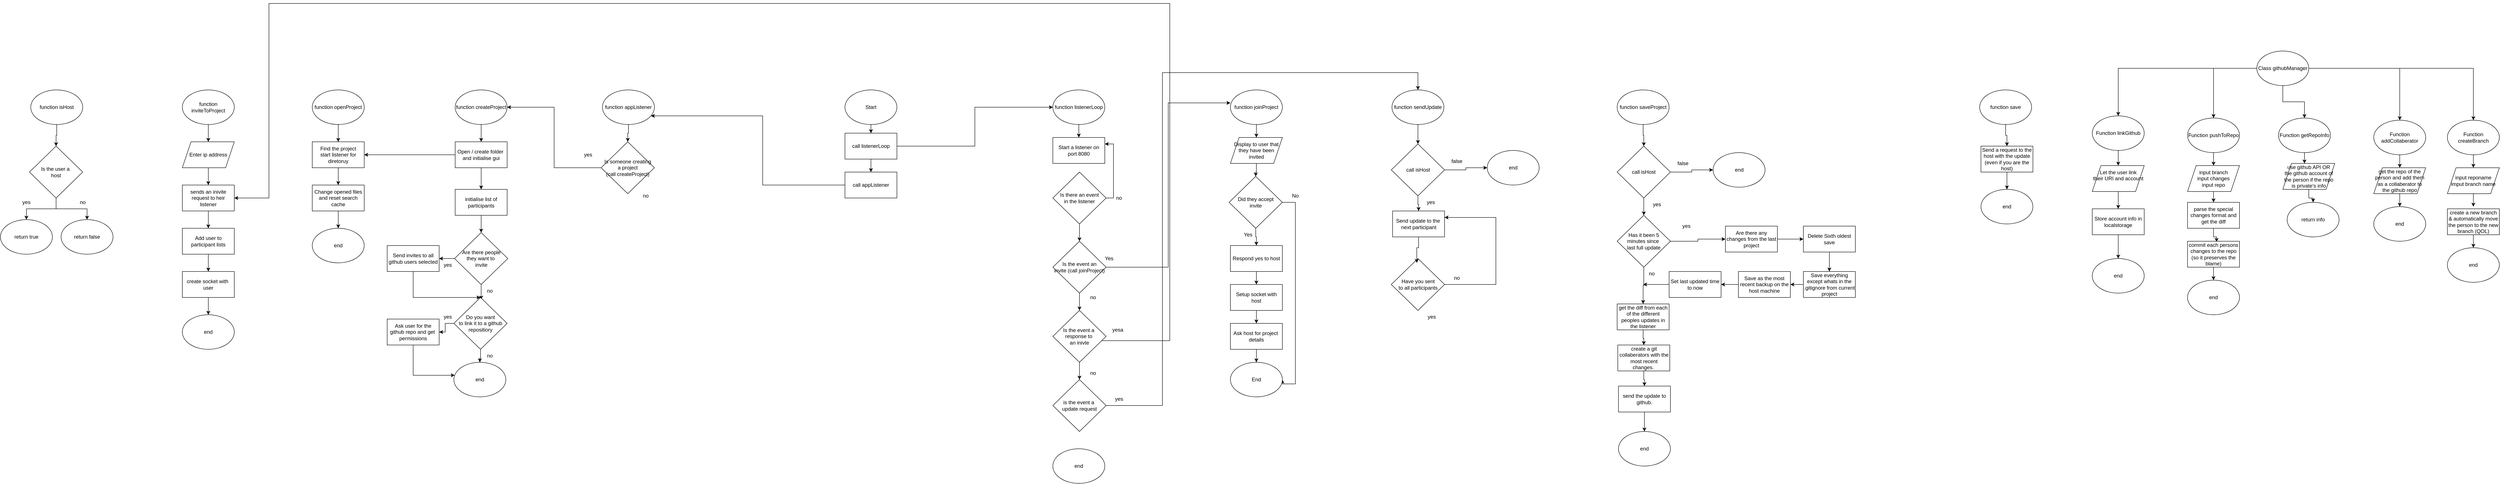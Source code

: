 <mxfile version="28.2.3">
  <diagram name="Page-1" id="KSJD4FufZ-ALn8JodtY1">
    <mxGraphModel dx="1309" dy="840" grid="1" gridSize="10" guides="1" tooltips="1" connect="1" arrows="1" fold="1" page="1" pageScale="1" pageWidth="827" pageHeight="1169" math="0" shadow="0">
      <root>
        <mxCell id="0" />
        <mxCell id="1" parent="0" />
        <mxCell id="2XPfke0ATgu1w_SW_vK2-1" style="edgeStyle=orthogonalEdgeStyle;rounded=0;orthogonalLoop=1;jettySize=auto;html=1;" edge="1" parent="1" source="2XPfke0ATgu1w_SW_vK2-2" target="2XPfke0ATgu1w_SW_vK2-5">
          <mxGeometry relative="1" as="geometry" />
        </mxCell>
        <mxCell id="2XPfke0ATgu1w_SW_vK2-2" value="Start" style="ellipse;whiteSpace=wrap;html=1;" vertex="1" parent="1">
          <mxGeometry x="1990" y="240" width="120" height="80" as="geometry" />
        </mxCell>
        <mxCell id="2XPfke0ATgu1w_SW_vK2-3" style="edgeStyle=orthogonalEdgeStyle;rounded=0;orthogonalLoop=1;jettySize=auto;html=1;entryX=0;entryY=0.5;entryDx=0;entryDy=0;" edge="1" parent="1" source="2XPfke0ATgu1w_SW_vK2-5" target="2XPfke0ATgu1w_SW_vK2-7">
          <mxGeometry relative="1" as="geometry" />
        </mxCell>
        <mxCell id="2XPfke0ATgu1w_SW_vK2-4" style="edgeStyle=orthogonalEdgeStyle;rounded=0;orthogonalLoop=1;jettySize=auto;html=1;" edge="1" parent="1" source="2XPfke0ATgu1w_SW_vK2-5" target="2XPfke0ATgu1w_SW_vK2-36">
          <mxGeometry relative="1" as="geometry" />
        </mxCell>
        <mxCell id="2XPfke0ATgu1w_SW_vK2-5" value="call listenerLoop" style="rounded=0;whiteSpace=wrap;html=1;" vertex="1" parent="1">
          <mxGeometry x="1990" y="340" width="120" height="60" as="geometry" />
        </mxCell>
        <mxCell id="2XPfke0ATgu1w_SW_vK2-6" style="edgeStyle=orthogonalEdgeStyle;rounded=0;orthogonalLoop=1;jettySize=auto;html=1;" edge="1" parent="1" source="2XPfke0ATgu1w_SW_vK2-7" target="2XPfke0ATgu1w_SW_vK2-8">
          <mxGeometry relative="1" as="geometry" />
        </mxCell>
        <mxCell id="2XPfke0ATgu1w_SW_vK2-7" value="function listenerLoop" style="ellipse;whiteSpace=wrap;html=1;" vertex="1" parent="1">
          <mxGeometry x="2470" y="240" width="120" height="80" as="geometry" />
        </mxCell>
        <mxCell id="2XPfke0ATgu1w_SW_vK2-8" value="Start a listener on port 8080" style="rounded=0;whiteSpace=wrap;html=1;" vertex="1" parent="1">
          <mxGeometry x="2470" y="350" width="120" height="60" as="geometry" />
        </mxCell>
        <mxCell id="2XPfke0ATgu1w_SW_vK2-9" style="edgeStyle=orthogonalEdgeStyle;rounded=0;orthogonalLoop=1;jettySize=auto;html=1;entryX=1;entryY=0.25;entryDx=0;entryDy=0;" edge="1" parent="1" source="2XPfke0ATgu1w_SW_vK2-11" target="2XPfke0ATgu1w_SW_vK2-8">
          <mxGeometry relative="1" as="geometry">
            <Array as="points">
              <mxPoint x="2610" y="490" />
              <mxPoint x="2610" y="365" />
            </Array>
          </mxGeometry>
        </mxCell>
        <mxCell id="2XPfke0ATgu1w_SW_vK2-10" style="edgeStyle=orthogonalEdgeStyle;rounded=0;orthogonalLoop=1;jettySize=auto;html=1;entryX=0.5;entryY=0;entryDx=0;entryDy=0;" edge="1" parent="1" source="2XPfke0ATgu1w_SW_vK2-11" target="2XPfke0ATgu1w_SW_vK2-14">
          <mxGeometry relative="1" as="geometry" />
        </mxCell>
        <mxCell id="2XPfke0ATgu1w_SW_vK2-11" value="Is there an event&lt;div&gt;in the listener&lt;/div&gt;" style="rhombus;whiteSpace=wrap;html=1;" vertex="1" parent="1">
          <mxGeometry x="2470" y="430" width="123" height="120" as="geometry" />
        </mxCell>
        <mxCell id="2XPfke0ATgu1w_SW_vK2-12" value="no" style="text;html=1;align=center;verticalAlign=middle;whiteSpace=wrap;rounded=0;" vertex="1" parent="1">
          <mxGeometry x="2593" y="475" width="60" height="30" as="geometry" />
        </mxCell>
        <mxCell id="2XPfke0ATgu1w_SW_vK2-13" style="edgeStyle=orthogonalEdgeStyle;rounded=0;orthogonalLoop=1;jettySize=auto;html=1;" edge="1" parent="1" source="2XPfke0ATgu1w_SW_vK2-14" target="2XPfke0ATgu1w_SW_vK2-67">
          <mxGeometry relative="1" as="geometry" />
        </mxCell>
        <mxCell id="2XPfke0ATgu1w_SW_vK2-14" value="Is the event an&lt;div&gt;invite (call joinProject)&lt;/div&gt;" style="rhombus;whiteSpace=wrap;html=1;" vertex="1" parent="1">
          <mxGeometry x="2470" y="590" width="123" height="120" as="geometry" />
        </mxCell>
        <mxCell id="2XPfke0ATgu1w_SW_vK2-15" style="edgeStyle=orthogonalEdgeStyle;rounded=0;orthogonalLoop=1;jettySize=auto;html=1;" edge="1" parent="1" source="2XPfke0ATgu1w_SW_vK2-16" target="2XPfke0ATgu1w_SW_vK2-19">
          <mxGeometry relative="1" as="geometry" />
        </mxCell>
        <mxCell id="2XPfke0ATgu1w_SW_vK2-16" value="function joinProject" style="ellipse;whiteSpace=wrap;html=1;" vertex="1" parent="1">
          <mxGeometry x="2880" y="240" width="120" height="80" as="geometry" />
        </mxCell>
        <mxCell id="2XPfke0ATgu1w_SW_vK2-17" style="edgeStyle=orthogonalEdgeStyle;rounded=0;orthogonalLoop=1;jettySize=auto;html=1;entryX=0;entryY=0.375;entryDx=0;entryDy=0;entryPerimeter=0;" edge="1" parent="1" source="2XPfke0ATgu1w_SW_vK2-14" target="2XPfke0ATgu1w_SW_vK2-16">
          <mxGeometry relative="1" as="geometry" />
        </mxCell>
        <mxCell id="2XPfke0ATgu1w_SW_vK2-18" style="edgeStyle=orthogonalEdgeStyle;rounded=0;orthogonalLoop=1;jettySize=auto;html=1;" edge="1" parent="1" source="2XPfke0ATgu1w_SW_vK2-19" target="2XPfke0ATgu1w_SW_vK2-22">
          <mxGeometry relative="1" as="geometry" />
        </mxCell>
        <mxCell id="2XPfke0ATgu1w_SW_vK2-19" value="Display to user that&lt;div&gt;they have been&lt;/div&gt;&lt;div&gt;invited&lt;/div&gt;" style="shape=parallelogram;perimeter=parallelogramPerimeter;whiteSpace=wrap;html=1;fixedSize=1;" vertex="1" parent="1">
          <mxGeometry x="2880" y="350" width="120" height="60" as="geometry" />
        </mxCell>
        <mxCell id="2XPfke0ATgu1w_SW_vK2-20" style="edgeStyle=orthogonalEdgeStyle;rounded=0;orthogonalLoop=1;jettySize=auto;html=1;entryX=1;entryY=0.5;entryDx=0;entryDy=0;" edge="1" parent="1" source="2XPfke0ATgu1w_SW_vK2-22" target="2XPfke0ATgu1w_SW_vK2-23">
          <mxGeometry relative="1" as="geometry">
            <Array as="points">
              <mxPoint x="3030" y="500" />
              <mxPoint x="3030" y="920" />
              <mxPoint x="3000" y="920" />
            </Array>
          </mxGeometry>
        </mxCell>
        <mxCell id="2XPfke0ATgu1w_SW_vK2-21" style="edgeStyle=orthogonalEdgeStyle;rounded=0;orthogonalLoop=1;jettySize=auto;html=1;entryX=0.5;entryY=0;entryDx=0;entryDy=0;" edge="1" parent="1" source="2XPfke0ATgu1w_SW_vK2-22" target="2XPfke0ATgu1w_SW_vK2-26">
          <mxGeometry relative="1" as="geometry" />
        </mxCell>
        <mxCell id="2XPfke0ATgu1w_SW_vK2-22" value="Did they accept&lt;div&gt;invite&lt;/div&gt;" style="rhombus;whiteSpace=wrap;html=1;" vertex="1" parent="1">
          <mxGeometry x="2877" y="440" width="123" height="120" as="geometry" />
        </mxCell>
        <mxCell id="2XPfke0ATgu1w_SW_vK2-23" value="End" style="ellipse;whiteSpace=wrap;html=1;" vertex="1" parent="1">
          <mxGeometry x="2880" y="870" width="120" height="80" as="geometry" />
        </mxCell>
        <mxCell id="2XPfke0ATgu1w_SW_vK2-24" value="No" style="text;html=1;align=center;verticalAlign=middle;whiteSpace=wrap;rounded=0;" vertex="1" parent="1">
          <mxGeometry x="3000" y="470" width="60" height="30" as="geometry" />
        </mxCell>
        <mxCell id="2XPfke0ATgu1w_SW_vK2-25" style="edgeStyle=orthogonalEdgeStyle;rounded=0;orthogonalLoop=1;jettySize=auto;html=1;" edge="1" parent="1" source="2XPfke0ATgu1w_SW_vK2-26" target="2XPfke0ATgu1w_SW_vK2-28">
          <mxGeometry relative="1" as="geometry" />
        </mxCell>
        <mxCell id="2XPfke0ATgu1w_SW_vK2-26" value="Respond yes to host" style="rounded=0;whiteSpace=wrap;html=1;" vertex="1" parent="1">
          <mxGeometry x="2880" y="600" width="120" height="60" as="geometry" />
        </mxCell>
        <mxCell id="2XPfke0ATgu1w_SW_vK2-27" style="edgeStyle=orthogonalEdgeStyle;rounded=0;orthogonalLoop=1;jettySize=auto;html=1;entryX=0.5;entryY=0;entryDx=0;entryDy=0;" edge="1" parent="1" source="2XPfke0ATgu1w_SW_vK2-28" target="2XPfke0ATgu1w_SW_vK2-30">
          <mxGeometry relative="1" as="geometry" />
        </mxCell>
        <mxCell id="2XPfke0ATgu1w_SW_vK2-28" value="Setup socket with&lt;div&gt;host&lt;/div&gt;" style="rounded=0;whiteSpace=wrap;html=1;" vertex="1" parent="1">
          <mxGeometry x="2880" y="690" width="120" height="60" as="geometry" />
        </mxCell>
        <mxCell id="2XPfke0ATgu1w_SW_vK2-29" style="edgeStyle=orthogonalEdgeStyle;rounded=0;orthogonalLoop=1;jettySize=auto;html=1;entryX=0.5;entryY=0;entryDx=0;entryDy=0;" edge="1" parent="1" source="2XPfke0ATgu1w_SW_vK2-30" target="2XPfke0ATgu1w_SW_vK2-23">
          <mxGeometry relative="1" as="geometry" />
        </mxCell>
        <mxCell id="2XPfke0ATgu1w_SW_vK2-30" value="Ask host for project&amp;nbsp;&lt;div&gt;details&lt;/div&gt;" style="rounded=0;whiteSpace=wrap;html=1;" vertex="1" parent="1">
          <mxGeometry x="2880" y="780" width="120" height="60" as="geometry" />
        </mxCell>
        <mxCell id="2XPfke0ATgu1w_SW_vK2-31" value="Yes" style="text;html=1;align=center;verticalAlign=middle;whiteSpace=wrap;rounded=0;" vertex="1" parent="1">
          <mxGeometry x="2891" y="560" width="60" height="30" as="geometry" />
        </mxCell>
        <mxCell id="2XPfke0ATgu1w_SW_vK2-32" value="Yes" style="text;html=1;align=center;verticalAlign=middle;whiteSpace=wrap;rounded=0;" vertex="1" parent="1">
          <mxGeometry x="2570" y="615" width="60" height="30" as="geometry" />
        </mxCell>
        <mxCell id="2XPfke0ATgu1w_SW_vK2-33" value="end" style="ellipse;whiteSpace=wrap;html=1;" vertex="1" parent="1">
          <mxGeometry x="2470" y="1070" width="120" height="80" as="geometry" />
        </mxCell>
        <mxCell id="2XPfke0ATgu1w_SW_vK2-34" value="no" style="text;html=1;align=center;verticalAlign=middle;whiteSpace=wrap;rounded=0;" vertex="1" parent="1">
          <mxGeometry x="2533" y="705" width="60" height="30" as="geometry" />
        </mxCell>
        <mxCell id="2XPfke0ATgu1w_SW_vK2-35" style="edgeStyle=orthogonalEdgeStyle;rounded=0;orthogonalLoop=1;jettySize=auto;html=1;" edge="1" parent="1" source="2XPfke0ATgu1w_SW_vK2-36" target="2XPfke0ATgu1w_SW_vK2-38">
          <mxGeometry relative="1" as="geometry">
            <Array as="points">
              <mxPoint x="1800" y="460" />
              <mxPoint x="1800" y="300" />
            </Array>
          </mxGeometry>
        </mxCell>
        <mxCell id="2XPfke0ATgu1w_SW_vK2-36" value="call appListener" style="rounded=0;whiteSpace=wrap;html=1;" vertex="1" parent="1">
          <mxGeometry x="1990" y="430" width="120" height="60" as="geometry" />
        </mxCell>
        <mxCell id="2XPfke0ATgu1w_SW_vK2-37" style="edgeStyle=orthogonalEdgeStyle;rounded=0;orthogonalLoop=1;jettySize=auto;html=1;" edge="1" parent="1" source="2XPfke0ATgu1w_SW_vK2-38" target="2XPfke0ATgu1w_SW_vK2-40">
          <mxGeometry relative="1" as="geometry" />
        </mxCell>
        <mxCell id="2XPfke0ATgu1w_SW_vK2-38" value="function appListener" style="ellipse;whiteSpace=wrap;html=1;" vertex="1" parent="1">
          <mxGeometry x="1430" y="240" width="120" height="80" as="geometry" />
        </mxCell>
        <mxCell id="2XPfke0ATgu1w_SW_vK2-39" style="edgeStyle=orthogonalEdgeStyle;rounded=0;orthogonalLoop=1;jettySize=auto;html=1;entryX=1;entryY=0.5;entryDx=0;entryDy=0;" edge="1" parent="1" source="2XPfke0ATgu1w_SW_vK2-40" target="2XPfke0ATgu1w_SW_vK2-42">
          <mxGeometry relative="1" as="geometry" />
        </mxCell>
        <mxCell id="2XPfke0ATgu1w_SW_vK2-40" value="Is someone creating&lt;div&gt;a project&lt;/div&gt;&lt;div&gt;(call createProject)&lt;/div&gt;" style="rhombus;whiteSpace=wrap;html=1;" vertex="1" parent="1">
          <mxGeometry x="1427" y="360" width="123" height="120" as="geometry" />
        </mxCell>
        <mxCell id="2XPfke0ATgu1w_SW_vK2-41" style="edgeStyle=orthogonalEdgeStyle;rounded=0;orthogonalLoop=1;jettySize=auto;html=1;entryX=0.5;entryY=0;entryDx=0;entryDy=0;" edge="1" parent="1" source="2XPfke0ATgu1w_SW_vK2-42" target="2XPfke0ATgu1w_SW_vK2-45">
          <mxGeometry relative="1" as="geometry" />
        </mxCell>
        <mxCell id="2XPfke0ATgu1w_SW_vK2-42" value="function createProject" style="ellipse;whiteSpace=wrap;html=1;" vertex="1" parent="1">
          <mxGeometry x="1090" y="240" width="120" height="80" as="geometry" />
        </mxCell>
        <mxCell id="2XPfke0ATgu1w_SW_vK2-43" style="edgeStyle=orthogonalEdgeStyle;rounded=0;orthogonalLoop=1;jettySize=auto;html=1;" edge="1" parent="1" source="2XPfke0ATgu1w_SW_vK2-45" target="2XPfke0ATgu1w_SW_vK2-51">
          <mxGeometry relative="1" as="geometry" />
        </mxCell>
        <mxCell id="2XPfke0ATgu1w_SW_vK2-44" style="edgeStyle=orthogonalEdgeStyle;rounded=0;orthogonalLoop=1;jettySize=auto;html=1;entryX=0.5;entryY=0;entryDx=0;entryDy=0;" edge="1" parent="1" source="2XPfke0ATgu1w_SW_vK2-45" target="2XPfke0ATgu1w_SW_vK2-47">
          <mxGeometry relative="1" as="geometry" />
        </mxCell>
        <mxCell id="2XPfke0ATgu1w_SW_vK2-45" value="Open / create folder&amp;nbsp;&lt;div&gt;and initialise gui&lt;/div&gt;" style="rounded=0;whiteSpace=wrap;html=1;" vertex="1" parent="1">
          <mxGeometry x="1090" y="360" width="120" height="60" as="geometry" />
        </mxCell>
        <mxCell id="2XPfke0ATgu1w_SW_vK2-46" style="edgeStyle=orthogonalEdgeStyle;rounded=0;orthogonalLoop=1;jettySize=auto;html=1;entryX=0.5;entryY=0;entryDx=0;entryDy=0;" edge="1" parent="1" source="2XPfke0ATgu1w_SW_vK2-47" target="2XPfke0ATgu1w_SW_vK2-57">
          <mxGeometry relative="1" as="geometry" />
        </mxCell>
        <mxCell id="2XPfke0ATgu1w_SW_vK2-47" value="initialise list of&lt;div&gt;participants&lt;/div&gt;" style="rounded=0;whiteSpace=wrap;html=1;" vertex="1" parent="1">
          <mxGeometry x="1090" y="470" width="120" height="60" as="geometry" />
        </mxCell>
        <mxCell id="2XPfke0ATgu1w_SW_vK2-48" style="edgeStyle=orthogonalEdgeStyle;rounded=0;orthogonalLoop=1;jettySize=auto;html=1;entryX=0.5;entryY=0;entryDx=0;entryDy=0;" edge="1" parent="1" source="2XPfke0ATgu1w_SW_vK2-49" target="2XPfke0ATgu1w_SW_vK2-51">
          <mxGeometry relative="1" as="geometry" />
        </mxCell>
        <mxCell id="2XPfke0ATgu1w_SW_vK2-49" value="function openProject" style="ellipse;whiteSpace=wrap;html=1;" vertex="1" parent="1">
          <mxGeometry x="760" y="240" width="120" height="80" as="geometry" />
        </mxCell>
        <mxCell id="2XPfke0ATgu1w_SW_vK2-50" style="edgeStyle=orthogonalEdgeStyle;rounded=0;orthogonalLoop=1;jettySize=auto;html=1;entryX=0.5;entryY=0;entryDx=0;entryDy=0;" edge="1" parent="1" source="2XPfke0ATgu1w_SW_vK2-51" target="2XPfke0ATgu1w_SW_vK2-53">
          <mxGeometry relative="1" as="geometry" />
        </mxCell>
        <mxCell id="2XPfke0ATgu1w_SW_vK2-51" value="Find the project&lt;div&gt;start listener for diretoruy&lt;/div&gt;" style="rounded=0;whiteSpace=wrap;html=1;" vertex="1" parent="1">
          <mxGeometry x="760" y="360" width="120" height="60" as="geometry" />
        </mxCell>
        <mxCell id="2XPfke0ATgu1w_SW_vK2-52" style="edgeStyle=orthogonalEdgeStyle;rounded=0;orthogonalLoop=1;jettySize=auto;html=1;entryX=0.5;entryY=0;entryDx=0;entryDy=0;" edge="1" parent="1" source="2XPfke0ATgu1w_SW_vK2-53" target="2XPfke0ATgu1w_SW_vK2-54">
          <mxGeometry relative="1" as="geometry" />
        </mxCell>
        <mxCell id="2XPfke0ATgu1w_SW_vK2-53" value="Change opened files and reset search cache" style="rounded=0;whiteSpace=wrap;html=1;" vertex="1" parent="1">
          <mxGeometry x="760" y="460" width="120" height="60" as="geometry" />
        </mxCell>
        <mxCell id="2XPfke0ATgu1w_SW_vK2-54" value="end" style="ellipse;whiteSpace=wrap;html=1;" vertex="1" parent="1">
          <mxGeometry x="760" y="560" width="120" height="80" as="geometry" />
        </mxCell>
        <mxCell id="2XPfke0ATgu1w_SW_vK2-55" style="edgeStyle=orthogonalEdgeStyle;rounded=0;orthogonalLoop=1;jettySize=auto;html=1;" edge="1" parent="1" source="2XPfke0ATgu1w_SW_vK2-57">
          <mxGeometry relative="1" as="geometry">
            <mxPoint x="1150" y="725" as="targetPoint" />
          </mxGeometry>
        </mxCell>
        <mxCell id="2XPfke0ATgu1w_SW_vK2-56" style="edgeStyle=orthogonalEdgeStyle;rounded=0;orthogonalLoop=1;jettySize=auto;html=1;" edge="1" parent="1" source="2XPfke0ATgu1w_SW_vK2-57" target="2XPfke0ATgu1w_SW_vK2-139">
          <mxGeometry relative="1" as="geometry" />
        </mxCell>
        <mxCell id="2XPfke0ATgu1w_SW_vK2-57" value="Are there people&lt;div&gt;they want to&amp;nbsp;&lt;/div&gt;&lt;div&gt;invite&lt;/div&gt;" style="rhombus;whiteSpace=wrap;html=1;" vertex="1" parent="1">
          <mxGeometry x="1088.5" y="570" width="123" height="120" as="geometry" />
        </mxCell>
        <mxCell id="2XPfke0ATgu1w_SW_vK2-58" value="no" style="text;html=1;align=center;verticalAlign=middle;whiteSpace=wrap;rounded=0;" vertex="1" parent="1">
          <mxGeometry x="1140" y="690" width="60" height="30" as="geometry" />
        </mxCell>
        <mxCell id="2XPfke0ATgu1w_SW_vK2-59" style="edgeStyle=orthogonalEdgeStyle;rounded=0;orthogonalLoop=1;jettySize=auto;html=1;" edge="1" parent="1" source="2XPfke0ATgu1w_SW_vK2-60" target="2XPfke0ATgu1w_SW_vK2-62">
          <mxGeometry relative="1" as="geometry" />
        </mxCell>
        <mxCell id="2XPfke0ATgu1w_SW_vK2-60" value="function inviteToProject" style="ellipse;whiteSpace=wrap;html=1;" vertex="1" parent="1">
          <mxGeometry x="460" y="240" width="120" height="80" as="geometry" />
        </mxCell>
        <mxCell id="2XPfke0ATgu1w_SW_vK2-61" style="edgeStyle=orthogonalEdgeStyle;rounded=0;orthogonalLoop=1;jettySize=auto;html=1;entryX=0.5;entryY=0;entryDx=0;entryDy=0;" edge="1" parent="1" source="2XPfke0ATgu1w_SW_vK2-62" target="2XPfke0ATgu1w_SW_vK2-64">
          <mxGeometry relative="1" as="geometry" />
        </mxCell>
        <mxCell id="2XPfke0ATgu1w_SW_vK2-62" value="Enter ip address" style="shape=parallelogram;perimeter=parallelogramPerimeter;whiteSpace=wrap;html=1;fixedSize=1;" vertex="1" parent="1">
          <mxGeometry x="460" y="360" width="120" height="60" as="geometry" />
        </mxCell>
        <mxCell id="2XPfke0ATgu1w_SW_vK2-63" style="edgeStyle=orthogonalEdgeStyle;rounded=0;orthogonalLoop=1;jettySize=auto;html=1;entryX=0.5;entryY=0;entryDx=0;entryDy=0;" edge="1" parent="1" source="2XPfke0ATgu1w_SW_vK2-64" target="2XPfke0ATgu1w_SW_vK2-71">
          <mxGeometry relative="1" as="geometry" />
        </mxCell>
        <mxCell id="2XPfke0ATgu1w_SW_vK2-64" value="sends an inivite request to heir listener" style="rounded=0;whiteSpace=wrap;html=1;" vertex="1" parent="1">
          <mxGeometry x="460" y="460" width="120" height="60" as="geometry" />
        </mxCell>
        <mxCell id="2XPfke0ATgu1w_SW_vK2-65" style="edgeStyle=orthogonalEdgeStyle;rounded=0;orthogonalLoop=1;jettySize=auto;html=1;entryX=1;entryY=0.5;entryDx=0;entryDy=0;" edge="1" parent="1" source="2XPfke0ATgu1w_SW_vK2-67" target="2XPfke0ATgu1w_SW_vK2-64">
          <mxGeometry relative="1" as="geometry">
            <Array as="points">
              <mxPoint x="2740" y="820" />
              <mxPoint x="2740" y="40" />
              <mxPoint x="660" y="40" />
              <mxPoint x="660" y="490" />
            </Array>
          </mxGeometry>
        </mxCell>
        <mxCell id="2XPfke0ATgu1w_SW_vK2-66" style="edgeStyle=orthogonalEdgeStyle;rounded=0;orthogonalLoop=1;jettySize=auto;html=1;" edge="1" parent="1" source="2XPfke0ATgu1w_SW_vK2-67">
          <mxGeometry relative="1" as="geometry">
            <mxPoint x="2531.5" y="910" as="targetPoint" />
          </mxGeometry>
        </mxCell>
        <mxCell id="2XPfke0ATgu1w_SW_vK2-67" value="Is the event a&amp;nbsp;&lt;div&gt;response to&amp;nbsp;&lt;/div&gt;&lt;div&gt;an inivte&lt;/div&gt;" style="rhombus;whiteSpace=wrap;html=1;" vertex="1" parent="1">
          <mxGeometry x="2470" y="750" width="123" height="120" as="geometry" />
        </mxCell>
        <mxCell id="2XPfke0ATgu1w_SW_vK2-68" value="yesa" style="text;html=1;align=center;verticalAlign=middle;whiteSpace=wrap;rounded=0;" vertex="1" parent="1">
          <mxGeometry x="2590" y="780" width="60" height="30" as="geometry" />
        </mxCell>
        <mxCell id="2XPfke0ATgu1w_SW_vK2-69" value="no" style="text;html=1;align=center;verticalAlign=middle;whiteSpace=wrap;rounded=0;" vertex="1" parent="1">
          <mxGeometry x="2533" y="880" width="60" height="30" as="geometry" />
        </mxCell>
        <mxCell id="2XPfke0ATgu1w_SW_vK2-70" style="edgeStyle=orthogonalEdgeStyle;rounded=0;orthogonalLoop=1;jettySize=auto;html=1;" edge="1" parent="1" source="2XPfke0ATgu1w_SW_vK2-71" target="2XPfke0ATgu1w_SW_vK2-73">
          <mxGeometry relative="1" as="geometry" />
        </mxCell>
        <mxCell id="2XPfke0ATgu1w_SW_vK2-71" value="Add user to participant lists" style="rounded=0;whiteSpace=wrap;html=1;" vertex="1" parent="1">
          <mxGeometry x="460" y="560" width="120" height="60" as="geometry" />
        </mxCell>
        <mxCell id="2XPfke0ATgu1w_SW_vK2-72" style="edgeStyle=orthogonalEdgeStyle;rounded=0;orthogonalLoop=1;jettySize=auto;html=1;entryX=0.5;entryY=0;entryDx=0;entryDy=0;" edge="1" parent="1" source="2XPfke0ATgu1w_SW_vK2-73" target="2XPfke0ATgu1w_SW_vK2-74">
          <mxGeometry relative="1" as="geometry" />
        </mxCell>
        <mxCell id="2XPfke0ATgu1w_SW_vK2-73" value="create socket with&amp;nbsp;&lt;div&gt;user&lt;/div&gt;" style="rounded=0;whiteSpace=wrap;html=1;" vertex="1" parent="1">
          <mxGeometry x="460" y="660" width="120" height="60" as="geometry" />
        </mxCell>
        <mxCell id="2XPfke0ATgu1w_SW_vK2-74" value="end" style="ellipse;whiteSpace=wrap;html=1;" vertex="1" parent="1">
          <mxGeometry x="460" y="760" width="120" height="80" as="geometry" />
        </mxCell>
        <mxCell id="2XPfke0ATgu1w_SW_vK2-75" value="yes" style="text;html=1;align=center;verticalAlign=middle;whiteSpace=wrap;rounded=0;" vertex="1" parent="1">
          <mxGeometry x="1367" y="375" width="60" height="30" as="geometry" />
        </mxCell>
        <mxCell id="2XPfke0ATgu1w_SW_vK2-76" value="no" style="text;html=1;align=center;verticalAlign=middle;whiteSpace=wrap;rounded=0;" vertex="1" parent="1">
          <mxGeometry x="1500" y="470" width="60" height="30" as="geometry" />
        </mxCell>
        <mxCell id="2XPfke0ATgu1w_SW_vK2-77" style="edgeStyle=orthogonalEdgeStyle;rounded=0;orthogonalLoop=1;jettySize=auto;html=1;entryX=0.5;entryY=0;entryDx=0;entryDy=0;" edge="1" parent="1" source="2XPfke0ATgu1w_SW_vK2-78" target="2XPfke0ATgu1w_SW_vK2-81">
          <mxGeometry relative="1" as="geometry" />
        </mxCell>
        <mxCell id="2XPfke0ATgu1w_SW_vK2-78" value="function isHost" style="ellipse;whiteSpace=wrap;html=1;" vertex="1" parent="1">
          <mxGeometry x="110" y="240" width="120" height="80" as="geometry" />
        </mxCell>
        <mxCell id="2XPfke0ATgu1w_SW_vK2-79" style="edgeStyle=orthogonalEdgeStyle;rounded=0;orthogonalLoop=1;jettySize=auto;html=1;" edge="1" parent="1" source="2XPfke0ATgu1w_SW_vK2-81" target="2XPfke0ATgu1w_SW_vK2-82">
          <mxGeometry relative="1" as="geometry" />
        </mxCell>
        <mxCell id="2XPfke0ATgu1w_SW_vK2-80" style="edgeStyle=orthogonalEdgeStyle;rounded=0;orthogonalLoop=1;jettySize=auto;html=1;" edge="1" parent="1" source="2XPfke0ATgu1w_SW_vK2-81" target="2XPfke0ATgu1w_SW_vK2-83">
          <mxGeometry relative="1" as="geometry" />
        </mxCell>
        <mxCell id="2XPfke0ATgu1w_SW_vK2-81" value="Is the user a&amp;nbsp;&lt;div&gt;host&lt;/div&gt;" style="rhombus;whiteSpace=wrap;html=1;" vertex="1" parent="1">
          <mxGeometry x="107" y="370" width="123" height="120" as="geometry" />
        </mxCell>
        <mxCell id="2XPfke0ATgu1w_SW_vK2-82" value="return true" style="ellipse;whiteSpace=wrap;html=1;" vertex="1" parent="1">
          <mxGeometry x="40" y="540" width="120" height="80" as="geometry" />
        </mxCell>
        <mxCell id="2XPfke0ATgu1w_SW_vK2-83" value="return false" style="ellipse;whiteSpace=wrap;html=1;" vertex="1" parent="1">
          <mxGeometry x="180" y="540" width="120" height="80" as="geometry" />
        </mxCell>
        <mxCell id="2XPfke0ATgu1w_SW_vK2-84" value="yes" style="text;html=1;align=center;verticalAlign=middle;whiteSpace=wrap;rounded=0;" vertex="1" parent="1">
          <mxGeometry x="70" y="485" width="60" height="30" as="geometry" />
        </mxCell>
        <mxCell id="2XPfke0ATgu1w_SW_vK2-85" value="no" style="text;html=1;align=center;verticalAlign=middle;whiteSpace=wrap;rounded=0;" vertex="1" parent="1">
          <mxGeometry x="200" y="485" width="60" height="30" as="geometry" />
        </mxCell>
        <mxCell id="2XPfke0ATgu1w_SW_vK2-86" style="edgeStyle=orthogonalEdgeStyle;rounded=0;orthogonalLoop=1;jettySize=auto;html=1;" edge="1" parent="1" source="2XPfke0ATgu1w_SW_vK2-87" target="2XPfke0ATgu1w_SW_vK2-93">
          <mxGeometry relative="1" as="geometry" />
        </mxCell>
        <mxCell id="2XPfke0ATgu1w_SW_vK2-87" value="function sendUpdate" style="ellipse;whiteSpace=wrap;html=1;align=center;" vertex="1" parent="1">
          <mxGeometry x="3253" y="240" width="120" height="80" as="geometry" />
        </mxCell>
        <mxCell id="2XPfke0ATgu1w_SW_vK2-88" style="edgeStyle=orthogonalEdgeStyle;rounded=0;orthogonalLoop=1;jettySize=auto;html=1;" edge="1" parent="1" source="2XPfke0ATgu1w_SW_vK2-89" target="2XPfke0ATgu1w_SW_vK2-87">
          <mxGeometry relative="1" as="geometry">
            <Array as="points">
              <mxPoint x="2723" y="970" />
              <mxPoint x="2723" y="200" />
              <mxPoint x="3313" y="200" />
            </Array>
          </mxGeometry>
        </mxCell>
        <mxCell id="2XPfke0ATgu1w_SW_vK2-89" value="is the event a&amp;nbsp;&lt;div&gt;update request&lt;/div&gt;" style="rhombus;whiteSpace=wrap;html=1;" vertex="1" parent="1">
          <mxGeometry x="2470" y="910" width="123" height="120" as="geometry" />
        </mxCell>
        <mxCell id="2XPfke0ATgu1w_SW_vK2-90" value="yes" style="text;html=1;align=center;verticalAlign=middle;whiteSpace=wrap;rounded=0;" vertex="1" parent="1">
          <mxGeometry x="2593" y="940" width="60" height="30" as="geometry" />
        </mxCell>
        <mxCell id="2XPfke0ATgu1w_SW_vK2-91" style="edgeStyle=orthogonalEdgeStyle;rounded=0;orthogonalLoop=1;jettySize=auto;html=1;" edge="1" parent="1" source="2XPfke0ATgu1w_SW_vK2-93" target="2XPfke0ATgu1w_SW_vK2-94">
          <mxGeometry relative="1" as="geometry" />
        </mxCell>
        <mxCell id="2XPfke0ATgu1w_SW_vK2-92" style="edgeStyle=orthogonalEdgeStyle;rounded=0;orthogonalLoop=1;jettySize=auto;html=1;" edge="1" parent="1" source="2XPfke0ATgu1w_SW_vK2-93" target="2XPfke0ATgu1w_SW_vK2-96">
          <mxGeometry relative="1" as="geometry" />
        </mxCell>
        <mxCell id="2XPfke0ATgu1w_SW_vK2-93" value="call isHost" style="rhombus;whiteSpace=wrap;html=1;" vertex="1" parent="1">
          <mxGeometry x="3251.5" y="365" width="123" height="120" as="geometry" />
        </mxCell>
        <mxCell id="2XPfke0ATgu1w_SW_vK2-94" value="end" style="ellipse;whiteSpace=wrap;html=1;" vertex="1" parent="1">
          <mxGeometry x="3473" y="380" width="120" height="80" as="geometry" />
        </mxCell>
        <mxCell id="2XPfke0ATgu1w_SW_vK2-95" value="false" style="text;html=1;align=center;verticalAlign=middle;whiteSpace=wrap;rounded=0;" vertex="1" parent="1">
          <mxGeometry x="3373" y="390" width="60" height="30" as="geometry" />
        </mxCell>
        <mxCell id="2XPfke0ATgu1w_SW_vK2-96" value="Send update to the&amp;nbsp;&lt;div&gt;next participant&lt;/div&gt;" style="rounded=0;whiteSpace=wrap;html=1;" vertex="1" parent="1">
          <mxGeometry x="3254.5" y="520" width="120" height="60" as="geometry" />
        </mxCell>
        <mxCell id="2XPfke0ATgu1w_SW_vK2-97" style="edgeStyle=orthogonalEdgeStyle;rounded=0;orthogonalLoop=1;jettySize=auto;html=1;entryX=1;entryY=0.25;entryDx=0;entryDy=0;" edge="1" parent="1" source="2XPfke0ATgu1w_SW_vK2-98" target="2XPfke0ATgu1w_SW_vK2-96">
          <mxGeometry relative="1" as="geometry">
            <Array as="points">
              <mxPoint x="3493" y="690" />
              <mxPoint x="3493" y="535" />
            </Array>
          </mxGeometry>
        </mxCell>
        <mxCell id="2XPfke0ATgu1w_SW_vK2-98" value="Have you sent&lt;div&gt;to all participants&lt;/div&gt;" style="rhombus;whiteSpace=wrap;html=1;" vertex="1" parent="1">
          <mxGeometry x="3251.5" y="630" width="123" height="120" as="geometry" />
        </mxCell>
        <mxCell id="2XPfke0ATgu1w_SW_vK2-99" value="no" style="text;html=1;align=center;verticalAlign=middle;whiteSpace=wrap;rounded=0;" vertex="1" parent="1">
          <mxGeometry x="3373" y="660" width="60" height="30" as="geometry" />
        </mxCell>
        <mxCell id="2XPfke0ATgu1w_SW_vK2-100" style="edgeStyle=orthogonalEdgeStyle;rounded=0;orthogonalLoop=1;jettySize=auto;html=1;entryX=0.478;entryY=0.083;entryDx=0;entryDy=0;entryPerimeter=0;" edge="1" parent="1" source="2XPfke0ATgu1w_SW_vK2-96" target="2XPfke0ATgu1w_SW_vK2-98">
          <mxGeometry relative="1" as="geometry" />
        </mxCell>
        <mxCell id="2XPfke0ATgu1w_SW_vK2-101" value="yes" style="text;html=1;align=center;verticalAlign=middle;whiteSpace=wrap;rounded=0;" vertex="1" parent="1">
          <mxGeometry x="3314.5" y="750" width="60" height="30" as="geometry" />
        </mxCell>
        <mxCell id="2XPfke0ATgu1w_SW_vK2-102" value="yes" style="text;html=1;align=center;verticalAlign=middle;whiteSpace=wrap;rounded=0;" vertex="1" parent="1">
          <mxGeometry x="3313" y="485" width="60" height="30" as="geometry" />
        </mxCell>
        <mxCell id="2XPfke0ATgu1w_SW_vK2-103" style="edgeStyle=orthogonalEdgeStyle;rounded=0;orthogonalLoop=1;jettySize=auto;html=1;" edge="1" parent="1" source="2XPfke0ATgu1w_SW_vK2-104" target="2XPfke0ATgu1w_SW_vK2-107">
          <mxGeometry relative="1" as="geometry" />
        </mxCell>
        <mxCell id="2XPfke0ATgu1w_SW_vK2-104" value="function saveProject" style="ellipse;whiteSpace=wrap;html=1;" vertex="1" parent="1">
          <mxGeometry x="3773" y="240" width="120" height="80" as="geometry" />
        </mxCell>
        <mxCell id="2XPfke0ATgu1w_SW_vK2-105" style="edgeStyle=orthogonalEdgeStyle;rounded=0;orthogonalLoop=1;jettySize=auto;html=1;" edge="1" parent="1" source="2XPfke0ATgu1w_SW_vK2-107" target="2XPfke0ATgu1w_SW_vK2-108">
          <mxGeometry relative="1" as="geometry" />
        </mxCell>
        <mxCell id="2XPfke0ATgu1w_SW_vK2-106" style="edgeStyle=orthogonalEdgeStyle;rounded=0;orthogonalLoop=1;jettySize=auto;html=1;entryX=0.5;entryY=0;entryDx=0;entryDy=0;" edge="1" parent="1" source="2XPfke0ATgu1w_SW_vK2-107" target="2XPfke0ATgu1w_SW_vK2-112">
          <mxGeometry relative="1" as="geometry" />
        </mxCell>
        <mxCell id="2XPfke0ATgu1w_SW_vK2-107" value="call isHost" style="rhombus;whiteSpace=wrap;html=1;" vertex="1" parent="1">
          <mxGeometry x="3773" y="370" width="123" height="120" as="geometry" />
        </mxCell>
        <mxCell id="2XPfke0ATgu1w_SW_vK2-108" value="end" style="ellipse;whiteSpace=wrap;html=1;" vertex="1" parent="1">
          <mxGeometry x="3994.5" y="385" width="120" height="80" as="geometry" />
        </mxCell>
        <mxCell id="2XPfke0ATgu1w_SW_vK2-109" value="false" style="text;html=1;align=center;verticalAlign=middle;whiteSpace=wrap;rounded=0;" vertex="1" parent="1">
          <mxGeometry x="3894.5" y="395" width="60" height="30" as="geometry" />
        </mxCell>
        <mxCell id="2XPfke0ATgu1w_SW_vK2-110" style="edgeStyle=orthogonalEdgeStyle;rounded=0;orthogonalLoop=1;jettySize=auto;html=1;" edge="1" parent="1" source="2XPfke0ATgu1w_SW_vK2-112" target="2XPfke0ATgu1w_SW_vK2-128">
          <mxGeometry relative="1" as="geometry" />
        </mxCell>
        <mxCell id="2XPfke0ATgu1w_SW_vK2-111" style="edgeStyle=orthogonalEdgeStyle;rounded=0;orthogonalLoop=1;jettySize=auto;html=1;" edge="1" parent="1" source="2XPfke0ATgu1w_SW_vK2-112" target="2XPfke0ATgu1w_SW_vK2-132">
          <mxGeometry relative="1" as="geometry" />
        </mxCell>
        <mxCell id="2XPfke0ATgu1w_SW_vK2-112" value="Has it been 5&lt;div&gt;minutes since&amp;nbsp;&lt;/div&gt;&lt;div&gt;last full update&lt;/div&gt;" style="rhombus;whiteSpace=wrap;html=1;" vertex="1" parent="1">
          <mxGeometry x="3773" y="530" width="123" height="120" as="geometry" />
        </mxCell>
        <mxCell id="2XPfke0ATgu1w_SW_vK2-113" value="yes" style="text;html=1;align=center;verticalAlign=middle;whiteSpace=wrap;rounded=0;" vertex="1" parent="1">
          <mxGeometry x="3834.5" y="490" width="60" height="30" as="geometry" />
        </mxCell>
        <mxCell id="2XPfke0ATgu1w_SW_vK2-114" style="edgeStyle=orthogonalEdgeStyle;rounded=0;orthogonalLoop=1;jettySize=auto;html=1;" edge="1" parent="1" source="2XPfke0ATgu1w_SW_vK2-115" target="2XPfke0ATgu1w_SW_vK2-117">
          <mxGeometry relative="1" as="geometry" />
        </mxCell>
        <mxCell id="2XPfke0ATgu1w_SW_vK2-115" value="Delete Sixth oldest save" style="rounded=0;whiteSpace=wrap;html=1;" vertex="1" parent="1">
          <mxGeometry x="4203" y="555" width="120" height="60" as="geometry" />
        </mxCell>
        <mxCell id="2XPfke0ATgu1w_SW_vK2-116" style="edgeStyle=orthogonalEdgeStyle;rounded=0;orthogonalLoop=1;jettySize=auto;html=1;entryX=1;entryY=0.5;entryDx=0;entryDy=0;" edge="1" parent="1" source="2XPfke0ATgu1w_SW_vK2-117" target="2XPfke0ATgu1w_SW_vK2-124">
          <mxGeometry relative="1" as="geometry" />
        </mxCell>
        <mxCell id="2XPfke0ATgu1w_SW_vK2-117" value="Save everything except whats in the .gitignore from current project" style="rounded=0;whiteSpace=wrap;html=1;" vertex="1" parent="1">
          <mxGeometry x="4203" y="660" width="120" height="60" as="geometry" />
        </mxCell>
        <mxCell id="2XPfke0ATgu1w_SW_vK2-118" style="edgeStyle=orthogonalEdgeStyle;rounded=0;orthogonalLoop=1;jettySize=auto;html=1;entryX=0.5;entryY=0;entryDx=0;entryDy=0;" edge="1" parent="1" source="2XPfke0ATgu1w_SW_vK2-119" target="2XPfke0ATgu1w_SW_vK2-122">
          <mxGeometry relative="1" as="geometry" />
        </mxCell>
        <mxCell id="2XPfke0ATgu1w_SW_vK2-119" value="function save" style="ellipse;whiteSpace=wrap;html=1;" vertex="1" parent="1">
          <mxGeometry x="4610" y="240" width="120" height="80" as="geometry" />
        </mxCell>
        <mxCell id="2XPfke0ATgu1w_SW_vK2-120" value="end" style="ellipse;whiteSpace=wrap;html=1;" vertex="1" parent="1">
          <mxGeometry x="4613" y="470" width="120" height="80" as="geometry" />
        </mxCell>
        <mxCell id="2XPfke0ATgu1w_SW_vK2-121" style="edgeStyle=orthogonalEdgeStyle;rounded=0;orthogonalLoop=1;jettySize=auto;html=1;entryX=0.5;entryY=0;entryDx=0;entryDy=0;" edge="1" parent="1" source="2XPfke0ATgu1w_SW_vK2-122" target="2XPfke0ATgu1w_SW_vK2-120">
          <mxGeometry relative="1" as="geometry" />
        </mxCell>
        <mxCell id="2XPfke0ATgu1w_SW_vK2-122" value="Send a request to the&lt;div&gt;host with the update (even if you are the host)&lt;/div&gt;" style="rounded=0;whiteSpace=wrap;html=1;" vertex="1" parent="1">
          <mxGeometry x="4613" y="370" width="120" height="60" as="geometry" />
        </mxCell>
        <mxCell id="2XPfke0ATgu1w_SW_vK2-123" style="edgeStyle=orthogonalEdgeStyle;rounded=0;orthogonalLoop=1;jettySize=auto;html=1;" edge="1" parent="1" source="2XPfke0ATgu1w_SW_vK2-124" target="2XPfke0ATgu1w_SW_vK2-130">
          <mxGeometry relative="1" as="geometry" />
        </mxCell>
        <mxCell id="2XPfke0ATgu1w_SW_vK2-124" value="Save as the most recent backup on the host machine" style="rounded=0;whiteSpace=wrap;html=1;" vertex="1" parent="1">
          <mxGeometry x="4053" y="660" width="120" height="60" as="geometry" />
        </mxCell>
        <mxCell id="2XPfke0ATgu1w_SW_vK2-125" value="yes" style="text;html=1;align=center;verticalAlign=middle;whiteSpace=wrap;rounded=0;" vertex="1" parent="1">
          <mxGeometry x="3903" y="540" width="60" height="30" as="geometry" />
        </mxCell>
        <mxCell id="2XPfke0ATgu1w_SW_vK2-126" value="no" style="text;html=1;align=center;verticalAlign=middle;whiteSpace=wrap;rounded=0;" vertex="1" parent="1">
          <mxGeometry x="3823" y="650" width="60" height="30" as="geometry" />
        </mxCell>
        <mxCell id="2XPfke0ATgu1w_SW_vK2-127" style="edgeStyle=orthogonalEdgeStyle;rounded=0;orthogonalLoop=1;jettySize=auto;html=1;entryX=0;entryY=0.5;entryDx=0;entryDy=0;" edge="1" parent="1" source="2XPfke0ATgu1w_SW_vK2-128" target="2XPfke0ATgu1w_SW_vK2-115">
          <mxGeometry relative="1" as="geometry" />
        </mxCell>
        <mxCell id="2XPfke0ATgu1w_SW_vK2-128" value="Are there any changes from the last project" style="rounded=0;whiteSpace=wrap;html=1;" vertex="1" parent="1">
          <mxGeometry x="4023" y="555" width="120" height="60" as="geometry" />
        </mxCell>
        <mxCell id="2XPfke0ATgu1w_SW_vK2-129" style="edgeStyle=orthogonalEdgeStyle;rounded=0;orthogonalLoop=1;jettySize=auto;html=1;" edge="1" parent="1" source="2XPfke0ATgu1w_SW_vK2-130">
          <mxGeometry relative="1" as="geometry">
            <mxPoint x="3833" y="690" as="targetPoint" />
          </mxGeometry>
        </mxCell>
        <mxCell id="2XPfke0ATgu1w_SW_vK2-130" value="Set last updated time to now" style="rounded=0;whiteSpace=wrap;html=1;" vertex="1" parent="1">
          <mxGeometry x="3893" y="660" width="120" height="60" as="geometry" />
        </mxCell>
        <mxCell id="2XPfke0ATgu1w_SW_vK2-131" style="edgeStyle=orthogonalEdgeStyle;rounded=0;orthogonalLoop=1;jettySize=auto;html=1;" edge="1" parent="1" source="2XPfke0ATgu1w_SW_vK2-132" target="2XPfke0ATgu1w_SW_vK2-134">
          <mxGeometry relative="1" as="geometry" />
        </mxCell>
        <mxCell id="2XPfke0ATgu1w_SW_vK2-132" value="get the diff from each of the different peoples updates in the listener" style="rounded=0;whiteSpace=wrap;html=1;" vertex="1" parent="1">
          <mxGeometry x="3773" y="735" width="120" height="60" as="geometry" />
        </mxCell>
        <mxCell id="2XPfke0ATgu1w_SW_vK2-133" style="edgeStyle=orthogonalEdgeStyle;rounded=0;orthogonalLoop=1;jettySize=auto;html=1;entryX=0.5;entryY=0;entryDx=0;entryDy=0;" edge="1" parent="1" source="2XPfke0ATgu1w_SW_vK2-134" target="2XPfke0ATgu1w_SW_vK2-136">
          <mxGeometry relative="1" as="geometry" />
        </mxCell>
        <mxCell id="2XPfke0ATgu1w_SW_vK2-134" value="create a git collaberators with the most recent changes.&amp;nbsp;" style="rounded=0;whiteSpace=wrap;html=1;" vertex="1" parent="1">
          <mxGeometry x="3774.5" y="830" width="120" height="60" as="geometry" />
        </mxCell>
        <mxCell id="2XPfke0ATgu1w_SW_vK2-135" style="edgeStyle=orthogonalEdgeStyle;rounded=0;orthogonalLoop=1;jettySize=auto;html=1;" edge="1" parent="1" source="2XPfke0ATgu1w_SW_vK2-136" target="2XPfke0ATgu1w_SW_vK2-137">
          <mxGeometry relative="1" as="geometry" />
        </mxCell>
        <mxCell id="2XPfke0ATgu1w_SW_vK2-136" value="send the update to github." style="rounded=0;whiteSpace=wrap;html=1;" vertex="1" parent="1">
          <mxGeometry x="3776" y="925" width="120" height="60" as="geometry" />
        </mxCell>
        <mxCell id="2XPfke0ATgu1w_SW_vK2-137" value="end" style="ellipse;whiteSpace=wrap;html=1;" vertex="1" parent="1">
          <mxGeometry x="3776" y="1030" width="120" height="80" as="geometry" />
        </mxCell>
        <mxCell id="2XPfke0ATgu1w_SW_vK2-138" style="edgeStyle=orthogonalEdgeStyle;rounded=0;orthogonalLoop=1;jettySize=auto;html=1;entryX=0.5;entryY=0;entryDx=0;entryDy=0;" edge="1" parent="1" source="2XPfke0ATgu1w_SW_vK2-139" target="2XPfke0ATgu1w_SW_vK2-143">
          <mxGeometry relative="1" as="geometry">
            <Array as="points">
              <mxPoint x="993" y="720" />
            </Array>
            <mxPoint x="1088.5" y="760" as="targetPoint" />
          </mxGeometry>
        </mxCell>
        <mxCell id="2XPfke0ATgu1w_SW_vK2-139" value="Send invites to all github users selected" style="rounded=0;whiteSpace=wrap;html=1;" vertex="1" parent="1">
          <mxGeometry x="933" y="600" width="120" height="60" as="geometry" />
        </mxCell>
        <mxCell id="2XPfke0ATgu1w_SW_vK2-140" value="yes" style="text;html=1;align=center;verticalAlign=middle;whiteSpace=wrap;rounded=0;" vertex="1" parent="1">
          <mxGeometry x="1043" y="630" width="60" height="30" as="geometry" />
        </mxCell>
        <mxCell id="2XPfke0ATgu1w_SW_vK2-141" style="edgeStyle=orthogonalEdgeStyle;rounded=0;orthogonalLoop=1;jettySize=auto;html=1;" edge="1" parent="1" source="2XPfke0ATgu1w_SW_vK2-143" target="2XPfke0ATgu1w_SW_vK2-145">
          <mxGeometry relative="1" as="geometry" />
        </mxCell>
        <mxCell id="2XPfke0ATgu1w_SW_vK2-142" style="edgeStyle=orthogonalEdgeStyle;rounded=0;orthogonalLoop=1;jettySize=auto;html=1;" edge="1" parent="1" source="2XPfke0ATgu1w_SW_vK2-143" target="2XPfke0ATgu1w_SW_vK2-147">
          <mxGeometry relative="1" as="geometry" />
        </mxCell>
        <mxCell id="2XPfke0ATgu1w_SW_vK2-143" value="Do you want&lt;div&gt;to link it to a github&lt;/div&gt;&lt;div&gt;repositiory&lt;/div&gt;" style="rhombus;whiteSpace=wrap;html=1;" vertex="1" parent="1">
          <mxGeometry x="1087" y="720" width="123" height="120" as="geometry" />
        </mxCell>
        <mxCell id="2XPfke0ATgu1w_SW_vK2-144" style="edgeStyle=orthogonalEdgeStyle;rounded=0;orthogonalLoop=1;jettySize=auto;html=1;" edge="1" parent="1" source="2XPfke0ATgu1w_SW_vK2-145" target="2XPfke0ATgu1w_SW_vK2-147">
          <mxGeometry relative="1" as="geometry">
            <Array as="points">
              <mxPoint x="993" y="900" />
            </Array>
          </mxGeometry>
        </mxCell>
        <mxCell id="2XPfke0ATgu1w_SW_vK2-145" value="Ask user for the github repo and get&amp;nbsp;&lt;div&gt;permissions&lt;/div&gt;" style="rounded=0;whiteSpace=wrap;html=1;" vertex="1" parent="1">
          <mxGeometry x="933" y="770" width="120" height="60" as="geometry" />
        </mxCell>
        <mxCell id="2XPfke0ATgu1w_SW_vK2-146" value="yes" style="text;html=1;align=center;verticalAlign=middle;whiteSpace=wrap;rounded=0;" vertex="1" parent="1">
          <mxGeometry x="1043" y="750" width="60" height="30" as="geometry" />
        </mxCell>
        <mxCell id="2XPfke0ATgu1w_SW_vK2-147" value="end" style="ellipse;whiteSpace=wrap;html=1;" vertex="1" parent="1">
          <mxGeometry x="1087" y="870" width="120" height="80" as="geometry" />
        </mxCell>
        <mxCell id="2XPfke0ATgu1w_SW_vK2-148" value="no" style="text;html=1;align=center;verticalAlign=middle;whiteSpace=wrap;rounded=0;" vertex="1" parent="1">
          <mxGeometry x="1140" y="840" width="60" height="30" as="geometry" />
        </mxCell>
        <mxCell id="2XPfke0ATgu1w_SW_vK2-151" style="edgeStyle=orthogonalEdgeStyle;rounded=0;orthogonalLoop=1;jettySize=auto;html=1;" edge="1" parent="1" source="2XPfke0ATgu1w_SW_vK2-149" target="2XPfke0ATgu1w_SW_vK2-150">
          <mxGeometry relative="1" as="geometry" />
        </mxCell>
        <mxCell id="2XPfke0ATgu1w_SW_vK2-155" style="edgeStyle=orthogonalEdgeStyle;rounded=0;orthogonalLoop=1;jettySize=auto;html=1;" edge="1" parent="1" source="2XPfke0ATgu1w_SW_vK2-149" target="2XPfke0ATgu1w_SW_vK2-152">
          <mxGeometry relative="1" as="geometry" />
        </mxCell>
        <mxCell id="2XPfke0ATgu1w_SW_vK2-156" style="edgeStyle=orthogonalEdgeStyle;rounded=0;orthogonalLoop=1;jettySize=auto;html=1;entryX=0.5;entryY=0;entryDx=0;entryDy=0;" edge="1" parent="1" source="2XPfke0ATgu1w_SW_vK2-149" target="2XPfke0ATgu1w_SW_vK2-153">
          <mxGeometry relative="1" as="geometry" />
        </mxCell>
        <mxCell id="2XPfke0ATgu1w_SW_vK2-157" style="edgeStyle=orthogonalEdgeStyle;rounded=0;orthogonalLoop=1;jettySize=auto;html=1;" edge="1" parent="1" source="2XPfke0ATgu1w_SW_vK2-149" target="2XPfke0ATgu1w_SW_vK2-154">
          <mxGeometry relative="1" as="geometry" />
        </mxCell>
        <mxCell id="2XPfke0ATgu1w_SW_vK2-159" style="edgeStyle=orthogonalEdgeStyle;rounded=0;orthogonalLoop=1;jettySize=auto;html=1;entryX=0.5;entryY=0;entryDx=0;entryDy=0;" edge="1" parent="1" source="2XPfke0ATgu1w_SW_vK2-149" target="2XPfke0ATgu1w_SW_vK2-158">
          <mxGeometry relative="1" as="geometry" />
        </mxCell>
        <mxCell id="2XPfke0ATgu1w_SW_vK2-149" value="Class githubManager" style="ellipse;whiteSpace=wrap;html=1;" vertex="1" parent="1">
          <mxGeometry x="5250" y="150" width="120" height="80" as="geometry" />
        </mxCell>
        <mxCell id="2XPfke0ATgu1w_SW_vK2-162" style="edgeStyle=orthogonalEdgeStyle;rounded=0;orthogonalLoop=1;jettySize=auto;html=1;entryX=0.5;entryY=0;entryDx=0;entryDy=0;" edge="1" parent="1" source="2XPfke0ATgu1w_SW_vK2-150" target="2XPfke0ATgu1w_SW_vK2-160">
          <mxGeometry relative="1" as="geometry" />
        </mxCell>
        <mxCell id="2XPfke0ATgu1w_SW_vK2-150" value="Function linkGithub" style="ellipse;whiteSpace=wrap;html=1;" vertex="1" parent="1">
          <mxGeometry x="4870" y="300" width="120" height="80" as="geometry" />
        </mxCell>
        <mxCell id="2XPfke0ATgu1w_SW_vK2-167" style="edgeStyle=orthogonalEdgeStyle;rounded=0;orthogonalLoop=1;jettySize=auto;html=1;" edge="1" parent="1" source="2XPfke0ATgu1w_SW_vK2-152" target="2XPfke0ATgu1w_SW_vK2-166">
          <mxGeometry relative="1" as="geometry" />
        </mxCell>
        <mxCell id="2XPfke0ATgu1w_SW_vK2-152" value="Function pushToRepo" style="ellipse;whiteSpace=wrap;html=1;" vertex="1" parent="1">
          <mxGeometry x="5090" y="305" width="120" height="80" as="geometry" />
        </mxCell>
        <mxCell id="2XPfke0ATgu1w_SW_vK2-153" value="Function getRepoInfo" style="ellipse;whiteSpace=wrap;html=1;" vertex="1" parent="1">
          <mxGeometry x="5300" y="305" width="120" height="80" as="geometry" />
        </mxCell>
        <mxCell id="2XPfke0ATgu1w_SW_vK2-182" style="edgeStyle=orthogonalEdgeStyle;rounded=0;orthogonalLoop=1;jettySize=auto;html=1;" edge="1" parent="1" source="2XPfke0ATgu1w_SW_vK2-154" target="2XPfke0ATgu1w_SW_vK2-180">
          <mxGeometry relative="1" as="geometry" />
        </mxCell>
        <mxCell id="2XPfke0ATgu1w_SW_vK2-154" value="Function addCollaberator" style="ellipse;whiteSpace=wrap;html=1;" vertex="1" parent="1">
          <mxGeometry x="5520" y="310" width="120" height="80" as="geometry" />
        </mxCell>
        <mxCell id="2XPfke0ATgu1w_SW_vK2-189" style="edgeStyle=orthogonalEdgeStyle;rounded=0;orthogonalLoop=1;jettySize=auto;html=1;" edge="1" parent="1" source="2XPfke0ATgu1w_SW_vK2-158" target="2XPfke0ATgu1w_SW_vK2-185">
          <mxGeometry relative="1" as="geometry" />
        </mxCell>
        <mxCell id="2XPfke0ATgu1w_SW_vK2-158" value="Function createBranch" style="ellipse;whiteSpace=wrap;html=1;" vertex="1" parent="1">
          <mxGeometry x="5690" y="310" width="120" height="80" as="geometry" />
        </mxCell>
        <mxCell id="2XPfke0ATgu1w_SW_vK2-163" style="edgeStyle=orthogonalEdgeStyle;rounded=0;orthogonalLoop=1;jettySize=auto;html=1;entryX=0.5;entryY=0;entryDx=0;entryDy=0;" edge="1" parent="1" source="2XPfke0ATgu1w_SW_vK2-160" target="2XPfke0ATgu1w_SW_vK2-161">
          <mxGeometry relative="1" as="geometry" />
        </mxCell>
        <mxCell id="2XPfke0ATgu1w_SW_vK2-160" value="Let the user link&lt;div&gt;their URI and account&lt;/div&gt;&lt;div&gt;&lt;br&gt;&lt;/div&gt;" style="shape=parallelogram;perimeter=parallelogramPerimeter;whiteSpace=wrap;html=1;fixedSize=1;" vertex="1" parent="1">
          <mxGeometry x="4870" y="415" width="120" height="60" as="geometry" />
        </mxCell>
        <mxCell id="2XPfke0ATgu1w_SW_vK2-165" style="edgeStyle=orthogonalEdgeStyle;rounded=0;orthogonalLoop=1;jettySize=auto;html=1;" edge="1" parent="1" source="2XPfke0ATgu1w_SW_vK2-161" target="2XPfke0ATgu1w_SW_vK2-164">
          <mxGeometry relative="1" as="geometry" />
        </mxCell>
        <mxCell id="2XPfke0ATgu1w_SW_vK2-161" value="Store account info in localstorage" style="rounded=0;whiteSpace=wrap;html=1;" vertex="1" parent="1">
          <mxGeometry x="4870" y="515" width="120" height="60" as="geometry" />
        </mxCell>
        <mxCell id="2XPfke0ATgu1w_SW_vK2-164" value="end" style="ellipse;whiteSpace=wrap;html=1;" vertex="1" parent="1">
          <mxGeometry x="4870" y="630" width="120" height="80" as="geometry" />
        </mxCell>
        <mxCell id="2XPfke0ATgu1w_SW_vK2-172" style="edgeStyle=orthogonalEdgeStyle;rounded=0;orthogonalLoop=1;jettySize=auto;html=1;" edge="1" parent="1" source="2XPfke0ATgu1w_SW_vK2-166" target="2XPfke0ATgu1w_SW_vK2-168">
          <mxGeometry relative="1" as="geometry" />
        </mxCell>
        <mxCell id="2XPfke0ATgu1w_SW_vK2-166" value="input branch&lt;div&gt;input changes&lt;/div&gt;&lt;div&gt;input repo&lt;/div&gt;" style="shape=parallelogram;perimeter=parallelogramPerimeter;whiteSpace=wrap;html=1;fixedSize=1;" vertex="1" parent="1">
          <mxGeometry x="5090" y="415" width="120" height="60" as="geometry" />
        </mxCell>
        <mxCell id="2XPfke0ATgu1w_SW_vK2-173" style="edgeStyle=orthogonalEdgeStyle;rounded=0;orthogonalLoop=1;jettySize=auto;html=1;entryX=0.559;entryY=0.024;entryDx=0;entryDy=0;entryPerimeter=0;" edge="1" parent="1" source="2XPfke0ATgu1w_SW_vK2-168" target="2XPfke0ATgu1w_SW_vK2-169">
          <mxGeometry relative="1" as="geometry">
            <mxPoint x="5160" y="580" as="targetPoint" />
          </mxGeometry>
        </mxCell>
        <mxCell id="2XPfke0ATgu1w_SW_vK2-168" value="parse the special changes format and get the diff" style="rounded=0;whiteSpace=wrap;html=1;" vertex="1" parent="1">
          <mxGeometry x="5090" y="500" width="120" height="60" as="geometry" />
        </mxCell>
        <mxCell id="2XPfke0ATgu1w_SW_vK2-174" style="edgeStyle=orthogonalEdgeStyle;rounded=0;orthogonalLoop=1;jettySize=auto;html=1;" edge="1" parent="1" source="2XPfke0ATgu1w_SW_vK2-169" target="2XPfke0ATgu1w_SW_vK2-171">
          <mxGeometry relative="1" as="geometry" />
        </mxCell>
        <mxCell id="2XPfke0ATgu1w_SW_vK2-169" value="commit each persons changes to the repo (so it preserves the blame)" style="rounded=0;whiteSpace=wrap;html=1;" vertex="1" parent="1">
          <mxGeometry x="5090" y="590" width="120" height="60" as="geometry" />
        </mxCell>
        <mxCell id="2XPfke0ATgu1w_SW_vK2-171" value="end" style="ellipse;whiteSpace=wrap;html=1;" vertex="1" parent="1">
          <mxGeometry x="5090" y="680" width="120" height="80" as="geometry" />
        </mxCell>
        <mxCell id="2XPfke0ATgu1w_SW_vK2-179" style="edgeStyle=orthogonalEdgeStyle;rounded=0;orthogonalLoop=1;jettySize=auto;html=1;" edge="1" parent="1" source="2XPfke0ATgu1w_SW_vK2-175" target="2XPfke0ATgu1w_SW_vK2-177">
          <mxGeometry relative="1" as="geometry" />
        </mxCell>
        <mxCell id="2XPfke0ATgu1w_SW_vK2-175" value="use github API OR the github account of the person if the repo is private&#39;s info" style="shape=parallelogram;perimeter=parallelogramPerimeter;whiteSpace=wrap;html=1;fixedSize=1;" vertex="1" parent="1">
          <mxGeometry x="5310" y="410" width="120" height="60" as="geometry" />
        </mxCell>
        <mxCell id="2XPfke0ATgu1w_SW_vK2-177" value="return info" style="ellipse;whiteSpace=wrap;html=1;" vertex="1" parent="1">
          <mxGeometry x="5320" y="500" width="120" height="80" as="geometry" />
        </mxCell>
        <mxCell id="2XPfke0ATgu1w_SW_vK2-178" style="edgeStyle=orthogonalEdgeStyle;rounded=0;orthogonalLoop=1;jettySize=auto;html=1;entryX=0.417;entryY=0;entryDx=0;entryDy=0;entryPerimeter=0;" edge="1" parent="1" source="2XPfke0ATgu1w_SW_vK2-153" target="2XPfke0ATgu1w_SW_vK2-175">
          <mxGeometry relative="1" as="geometry" />
        </mxCell>
        <mxCell id="2XPfke0ATgu1w_SW_vK2-183" style="edgeStyle=orthogonalEdgeStyle;rounded=0;orthogonalLoop=1;jettySize=auto;html=1;" edge="1" parent="1" source="2XPfke0ATgu1w_SW_vK2-180" target="2XPfke0ATgu1w_SW_vK2-181">
          <mxGeometry relative="1" as="geometry" />
        </mxCell>
        <mxCell id="2XPfke0ATgu1w_SW_vK2-180" value="get the repo of the person and add them as a collaberator to the github repo" style="shape=parallelogram;perimeter=parallelogramPerimeter;whiteSpace=wrap;html=1;fixedSize=1;" vertex="1" parent="1">
          <mxGeometry x="5520" y="420" width="120" height="60" as="geometry" />
        </mxCell>
        <mxCell id="2XPfke0ATgu1w_SW_vK2-181" value="end" style="ellipse;whiteSpace=wrap;html=1;" vertex="1" parent="1">
          <mxGeometry x="5520" y="510" width="120" height="80" as="geometry" />
        </mxCell>
        <mxCell id="2XPfke0ATgu1w_SW_vK2-190" style="edgeStyle=orthogonalEdgeStyle;rounded=0;orthogonalLoop=1;jettySize=auto;html=1;" edge="1" parent="1" source="2XPfke0ATgu1w_SW_vK2-185">
          <mxGeometry relative="1" as="geometry">
            <mxPoint x="5750" y="510" as="targetPoint" />
          </mxGeometry>
        </mxCell>
        <mxCell id="2XPfke0ATgu1w_SW_vK2-185" value="input reponame&lt;div&gt;imput branch name&lt;/div&gt;" style="shape=parallelogram;perimeter=parallelogramPerimeter;whiteSpace=wrap;html=1;fixedSize=1;" vertex="1" parent="1">
          <mxGeometry x="5690" y="420" width="120" height="60" as="geometry" />
        </mxCell>
        <mxCell id="2XPfke0ATgu1w_SW_vK2-191" style="edgeStyle=orthogonalEdgeStyle;rounded=0;orthogonalLoop=1;jettySize=auto;html=1;" edge="1" parent="1" source="2XPfke0ATgu1w_SW_vK2-187" target="2XPfke0ATgu1w_SW_vK2-188">
          <mxGeometry relative="1" as="geometry" />
        </mxCell>
        <mxCell id="2XPfke0ATgu1w_SW_vK2-187" value="create a new branch &amp;amp; automatically move the person to the new branch (QOL)" style="rounded=0;whiteSpace=wrap;html=1;" vertex="1" parent="1">
          <mxGeometry x="5690" y="515" width="120" height="60" as="geometry" />
        </mxCell>
        <mxCell id="2XPfke0ATgu1w_SW_vK2-188" value="end" style="ellipse;whiteSpace=wrap;html=1;" vertex="1" parent="1">
          <mxGeometry x="5690" y="605" width="120" height="80" as="geometry" />
        </mxCell>
      </root>
    </mxGraphModel>
  </diagram>
</mxfile>
